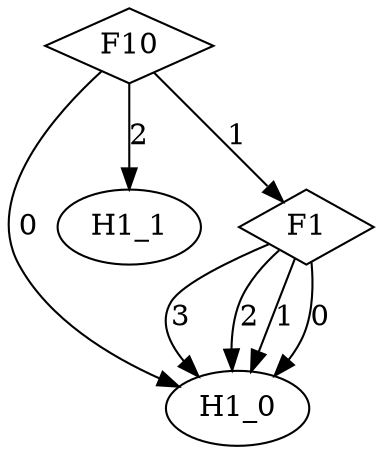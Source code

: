 digraph {
node [label=H1_0,style=""] H1_0
node [label=H1_0,style=""] H1_0
node [label=H1_0,style=""] H1_0
node [label=H1_0,style=""] H1_0
node [label=H1_1,style=""] H1_1
node [label=H1_0,style=""] H1_0
node [label=F1,shape="diamond",style=""] 1
node [label=F10,shape="diamond",style=""] 0

1 -> H1_0 [label="3"]
1 -> H1_0 [label="2"]
1 -> H1_0 [label="1"]
1 -> H1_0 [label="0"]
0 -> H1_1 [label="2"]
0 -> 1 [label="1"]
0 -> H1_0 [label="0"]
}